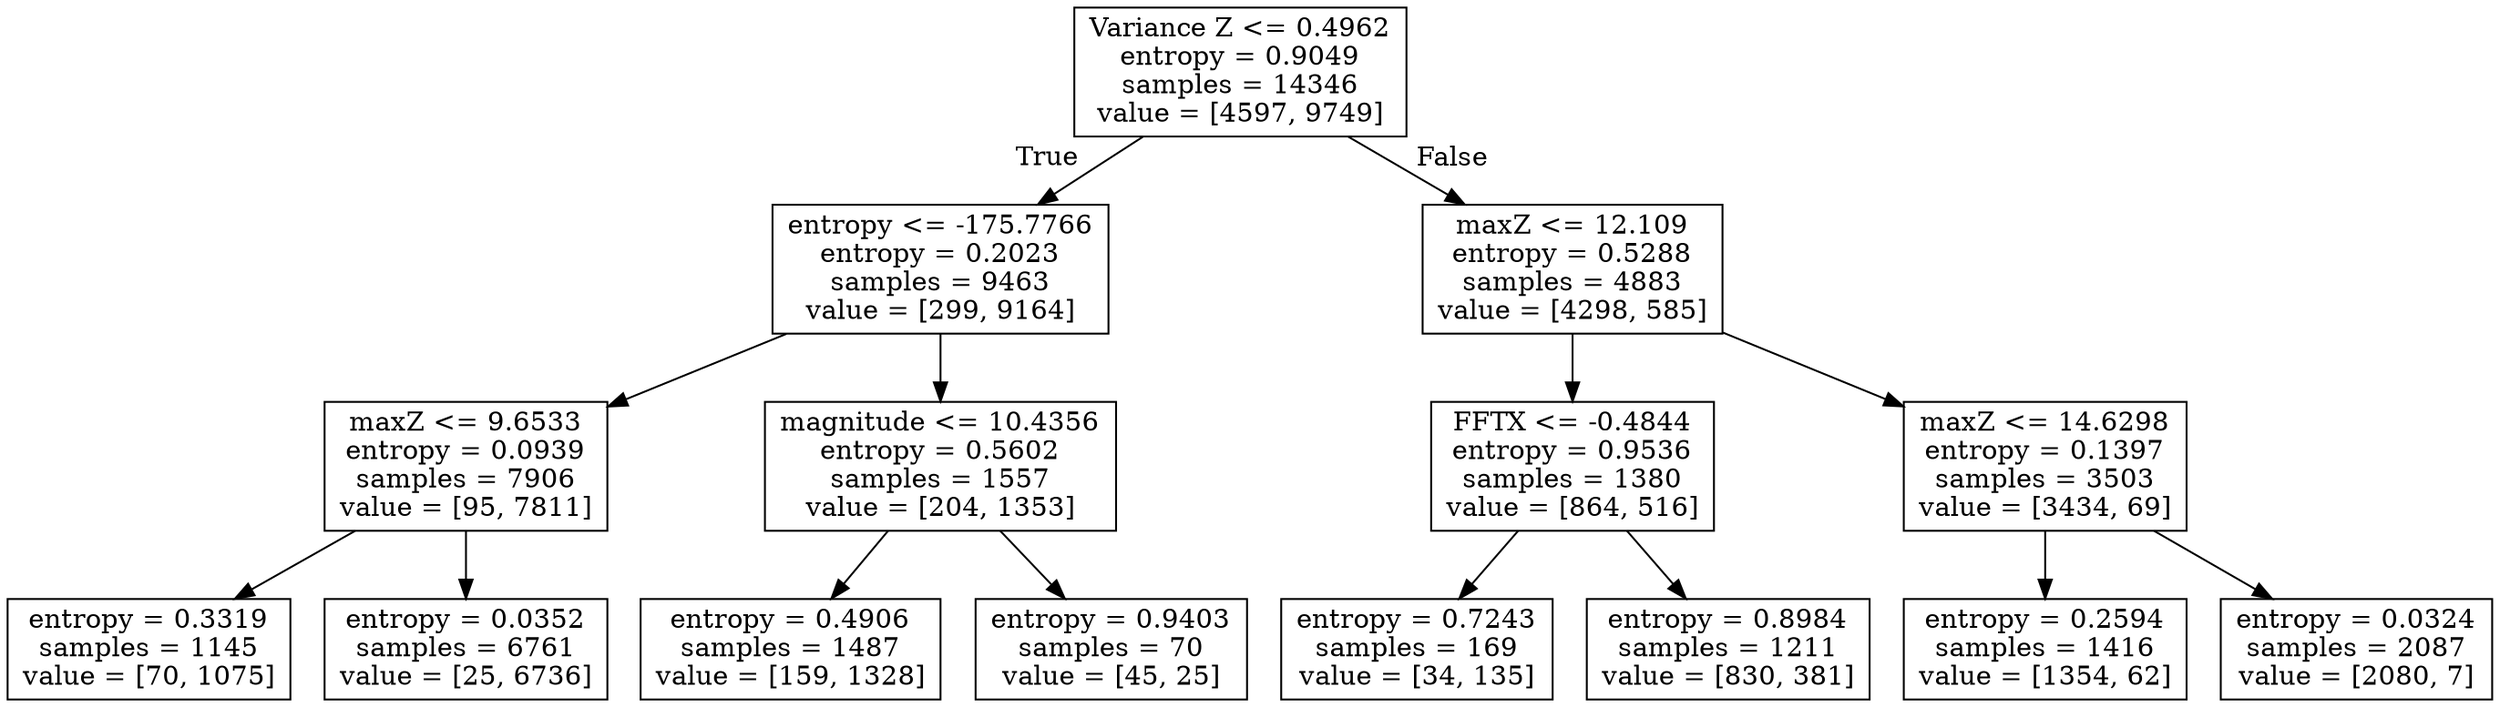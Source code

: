 digraph Tree {
node [shape=box] ;
0 [label="Variance Z <= 0.4962\nentropy = 0.9049\nsamples = 14346\nvalue = [4597, 9749]"] ;
1 [label="entropy <= -175.7766\nentropy = 0.2023\nsamples = 9463\nvalue = [299, 9164]"] ;
0 -> 1 [labeldistance=2.5, labelangle=45, headlabel="True"] ;
2 [label="maxZ <= 9.6533\nentropy = 0.0939\nsamples = 7906\nvalue = [95, 7811]"] ;
1 -> 2 ;
3 [label="entropy = 0.3319\nsamples = 1145\nvalue = [70, 1075]"] ;
2 -> 3 ;
4 [label="entropy = 0.0352\nsamples = 6761\nvalue = [25, 6736]"] ;
2 -> 4 ;
5 [label="magnitude <= 10.4356\nentropy = 0.5602\nsamples = 1557\nvalue = [204, 1353]"] ;
1 -> 5 ;
6 [label="entropy = 0.4906\nsamples = 1487\nvalue = [159, 1328]"] ;
5 -> 6 ;
7 [label="entropy = 0.9403\nsamples = 70\nvalue = [45, 25]"] ;
5 -> 7 ;
8 [label="maxZ <= 12.109\nentropy = 0.5288\nsamples = 4883\nvalue = [4298, 585]"] ;
0 -> 8 [labeldistance=2.5, labelangle=-45, headlabel="False"] ;
9 [label="FFTX <= -0.4844\nentropy = 0.9536\nsamples = 1380\nvalue = [864, 516]"] ;
8 -> 9 ;
10 [label="entropy = 0.7243\nsamples = 169\nvalue = [34, 135]"] ;
9 -> 10 ;
11 [label="entropy = 0.8984\nsamples = 1211\nvalue = [830, 381]"] ;
9 -> 11 ;
12 [label="maxZ <= 14.6298\nentropy = 0.1397\nsamples = 3503\nvalue = [3434, 69]"] ;
8 -> 12 ;
13 [label="entropy = 0.2594\nsamples = 1416\nvalue = [1354, 62]"] ;
12 -> 13 ;
14 [label="entropy = 0.0324\nsamples = 2087\nvalue = [2080, 7]"] ;
12 -> 14 ;
}